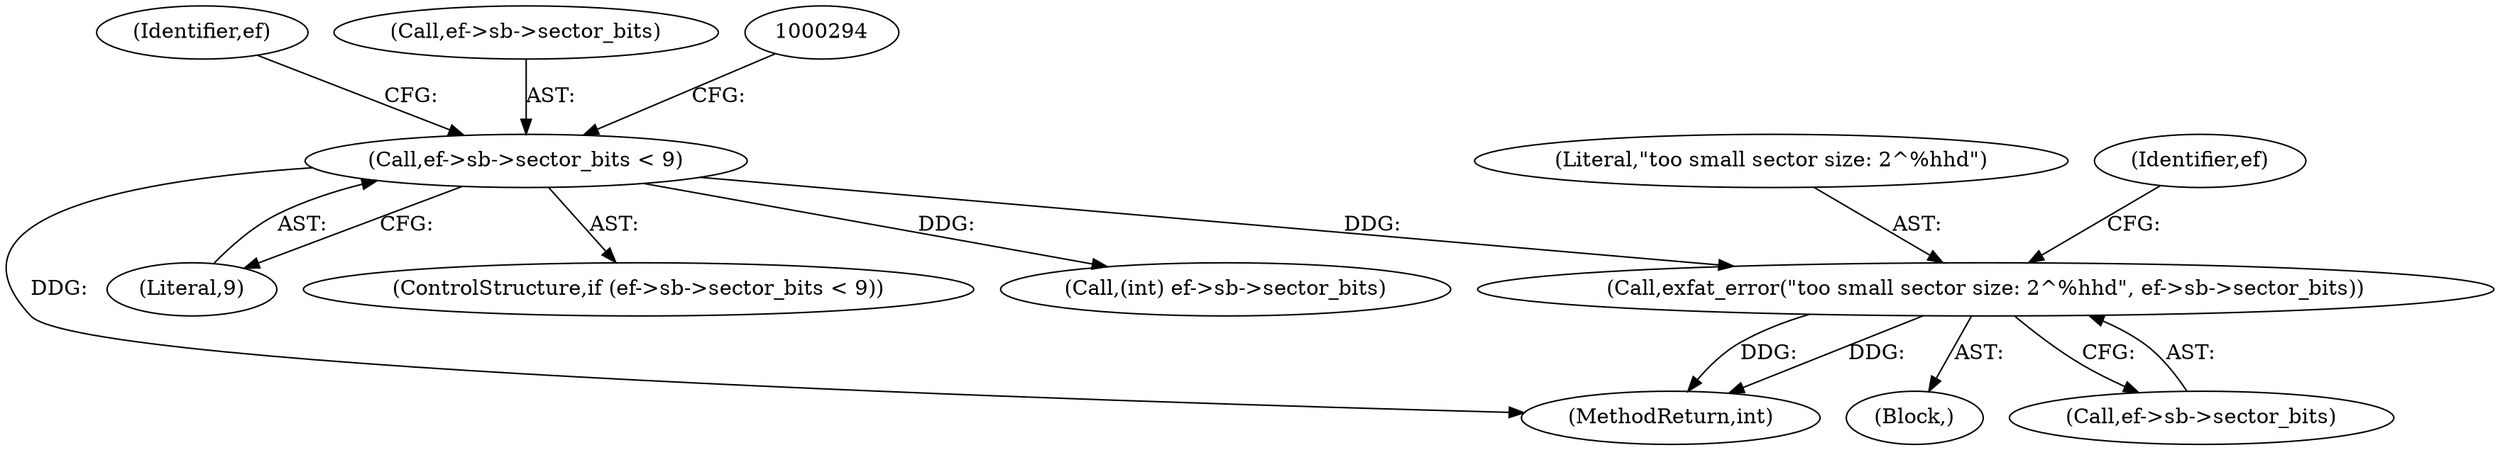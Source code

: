 digraph "0_exfat_2e86ae5f81da11f11673d0546efb525af02b7786@pointer" {
"1000276" [label="(Call,exfat_error(\"too small sector size: 2^%hhd\", ef->sb->sector_bits))"];
"1000264" [label="(Call,ef->sb->sector_bits < 9)"];
"1000293" [label="(Call,(int) ef->sb->sector_bits)"];
"1000270" [label="(Literal,9)"];
"1000274" [label="(Identifier,ef)"];
"1000705" [label="(MethodReturn,int)"];
"1000277" [label="(Literal,\"too small sector size: 2^%hhd\")"];
"1000264" [label="(Call,ef->sb->sector_bits < 9)"];
"1000271" [label="(Block,)"];
"1000276" [label="(Call,exfat_error(\"too small sector size: 2^%hhd\", ef->sb->sector_bits))"];
"1000263" [label="(ControlStructure,if (ef->sb->sector_bits < 9))"];
"1000278" [label="(Call,ef->sb->sector_bits)"];
"1000285" [label="(Identifier,ef)"];
"1000265" [label="(Call,ef->sb->sector_bits)"];
"1000276" -> "1000271"  [label="AST: "];
"1000276" -> "1000278"  [label="CFG: "];
"1000277" -> "1000276"  [label="AST: "];
"1000278" -> "1000276"  [label="AST: "];
"1000285" -> "1000276"  [label="CFG: "];
"1000276" -> "1000705"  [label="DDG: "];
"1000276" -> "1000705"  [label="DDG: "];
"1000264" -> "1000276"  [label="DDG: "];
"1000264" -> "1000263"  [label="AST: "];
"1000264" -> "1000270"  [label="CFG: "];
"1000265" -> "1000264"  [label="AST: "];
"1000270" -> "1000264"  [label="AST: "];
"1000274" -> "1000264"  [label="CFG: "];
"1000294" -> "1000264"  [label="CFG: "];
"1000264" -> "1000705"  [label="DDG: "];
"1000264" -> "1000293"  [label="DDG: "];
}
